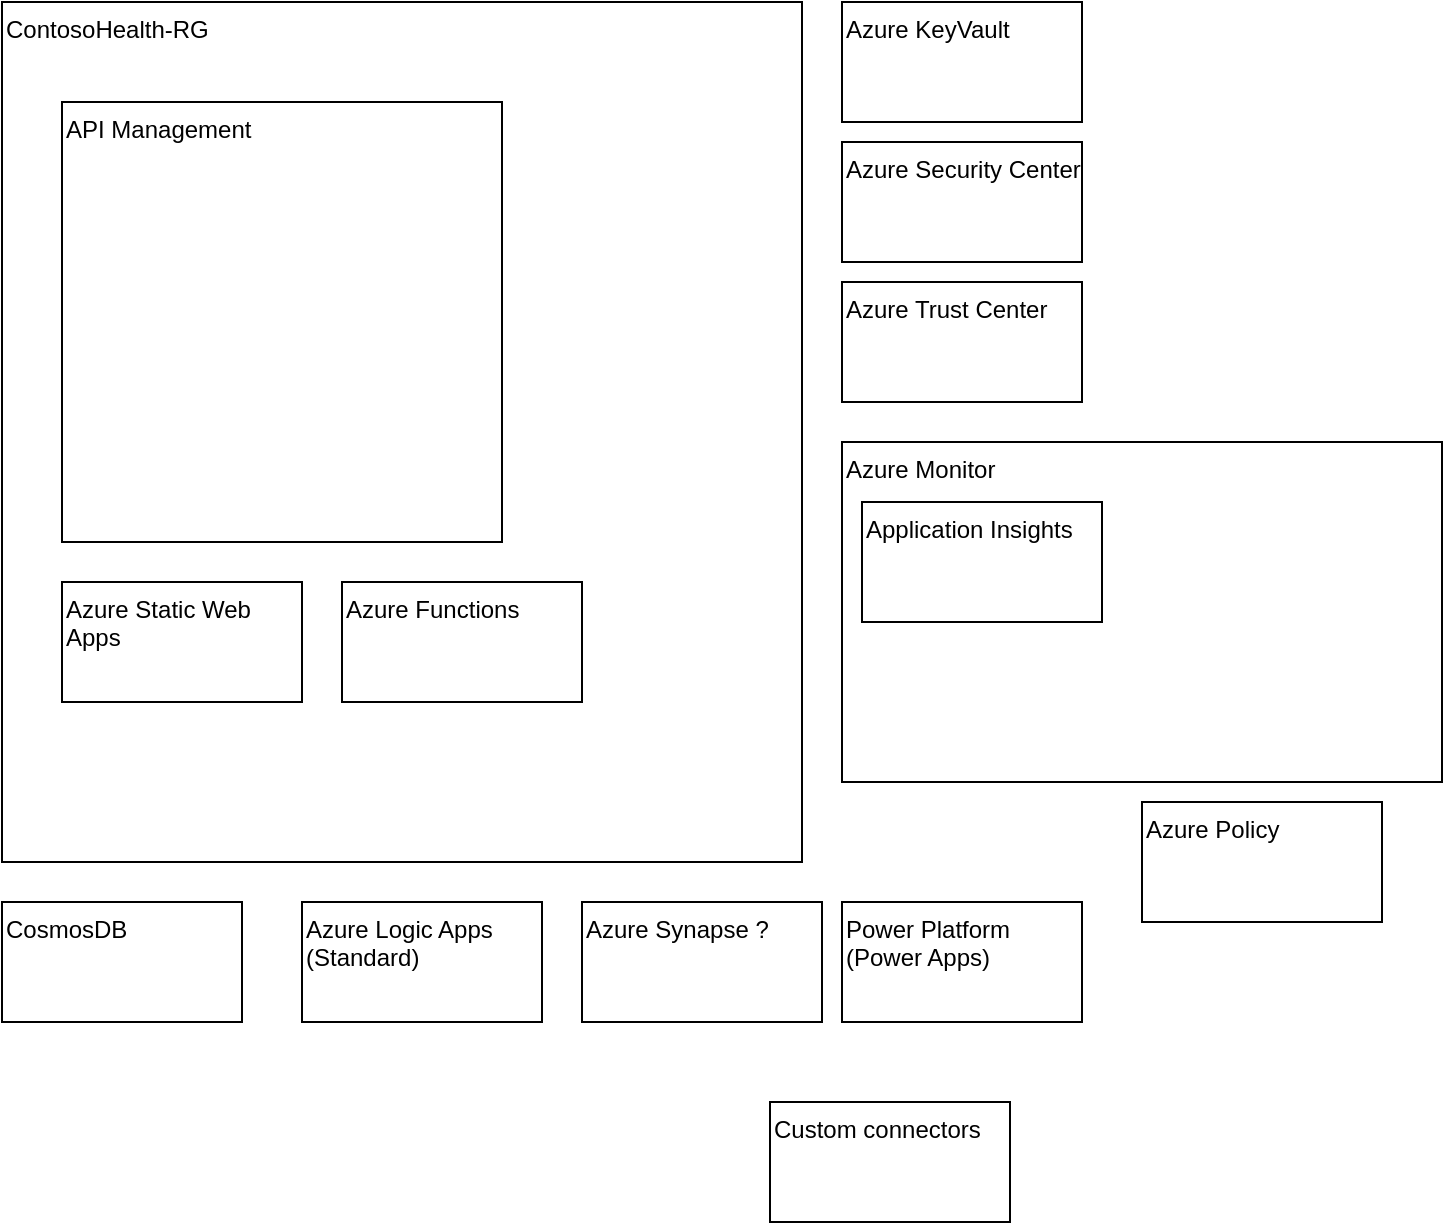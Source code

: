 <mxfile version="15.5.5" type="github">
  <diagram id="YL74b-OvVkHfxXyotu0a" name="Page-1">
    <mxGraphModel dx="1164" dy="859" grid="1" gridSize="10" guides="1" tooltips="1" connect="1" arrows="1" fold="1" page="1" pageScale="1" pageWidth="827" pageHeight="1169" math="0" shadow="0">
      <root>
        <mxCell id="0" />
        <mxCell id="1" parent="0" />
        <mxCell id="Dwtq7noT_pBlv85I4lxH-1" value="ContosoHealth-RG" style="rounded=0;whiteSpace=wrap;html=1;align=left;verticalAlign=top;" vertex="1" parent="1">
          <mxGeometry x="30" y="50" width="400" height="430" as="geometry" />
        </mxCell>
        <mxCell id="Dwtq7noT_pBlv85I4lxH-2" value="API Management" style="whiteSpace=wrap;html=1;aspect=fixed;verticalAlign=top;align=left;" vertex="1" parent="1">
          <mxGeometry x="60" y="100" width="220" height="220" as="geometry" />
        </mxCell>
        <mxCell id="Dwtq7noT_pBlv85I4lxH-4" value="Azure Static Web Apps" style="rounded=0;whiteSpace=wrap;html=1;align=left;verticalAlign=top;" vertex="1" parent="1">
          <mxGeometry x="60" y="340" width="120" height="60" as="geometry" />
        </mxCell>
        <mxCell id="Dwtq7noT_pBlv85I4lxH-5" value="Azure Functions" style="rounded=0;whiteSpace=wrap;html=1;align=left;verticalAlign=top;" vertex="1" parent="1">
          <mxGeometry x="200" y="340" width="120" height="60" as="geometry" />
        </mxCell>
        <mxCell id="Dwtq7noT_pBlv85I4lxH-6" value="Azure KeyVault" style="rounded=0;whiteSpace=wrap;html=1;align=left;verticalAlign=top;" vertex="1" parent="1">
          <mxGeometry x="450" y="50" width="120" height="60" as="geometry" />
        </mxCell>
        <mxCell id="Dwtq7noT_pBlv85I4lxH-10" value="Azure Monitor&lt;br&gt;" style="rounded=0;whiteSpace=wrap;html=1;align=left;verticalAlign=top;" vertex="1" parent="1">
          <mxGeometry x="450" y="270" width="300" height="170" as="geometry" />
        </mxCell>
        <mxCell id="Dwtq7noT_pBlv85I4lxH-7" value="Azure Security Center" style="rounded=0;whiteSpace=wrap;html=1;align=left;verticalAlign=top;" vertex="1" parent="1">
          <mxGeometry x="450" y="120" width="120" height="60" as="geometry" />
        </mxCell>
        <mxCell id="Dwtq7noT_pBlv85I4lxH-8" value="Azure Trust Center" style="rounded=0;whiteSpace=wrap;html=1;align=left;verticalAlign=top;" vertex="1" parent="1">
          <mxGeometry x="450" y="190" width="120" height="60" as="geometry" />
        </mxCell>
        <mxCell id="Dwtq7noT_pBlv85I4lxH-3" value="Application Insights" style="rounded=0;whiteSpace=wrap;html=1;align=left;verticalAlign=top;" vertex="1" parent="1">
          <mxGeometry x="460" y="300" width="120" height="60" as="geometry" />
        </mxCell>
        <mxCell id="Dwtq7noT_pBlv85I4lxH-11" value="Azure Policy&lt;br&gt;" style="rounded=0;whiteSpace=wrap;html=1;align=left;verticalAlign=top;" vertex="1" parent="1">
          <mxGeometry x="600" y="450" width="120" height="60" as="geometry" />
        </mxCell>
        <mxCell id="Dwtq7noT_pBlv85I4lxH-12" value="Power Platform (Power Apps)" style="rounded=0;whiteSpace=wrap;html=1;align=left;verticalAlign=top;" vertex="1" parent="1">
          <mxGeometry x="450" y="500" width="120" height="60" as="geometry" />
        </mxCell>
        <mxCell id="Dwtq7noT_pBlv85I4lxH-13" value="CosmosDB" style="rounded=0;whiteSpace=wrap;html=1;align=left;verticalAlign=top;" vertex="1" parent="1">
          <mxGeometry x="30" y="500" width="120" height="60" as="geometry" />
        </mxCell>
        <mxCell id="Dwtq7noT_pBlv85I4lxH-14" value="Azure Synapse ?" style="rounded=0;whiteSpace=wrap;html=1;align=left;verticalAlign=top;" vertex="1" parent="1">
          <mxGeometry x="320" y="500" width="120" height="60" as="geometry" />
        </mxCell>
        <mxCell id="Dwtq7noT_pBlv85I4lxH-15" value="Azure Logic Apps&lt;br&gt;(Standard)" style="rounded=0;whiteSpace=wrap;html=1;align=left;verticalAlign=top;" vertex="1" parent="1">
          <mxGeometry x="180" y="500" width="120" height="60" as="geometry" />
        </mxCell>
        <mxCell id="Dwtq7noT_pBlv85I4lxH-16" value="Custom connectors&lt;br&gt;" style="rounded=0;whiteSpace=wrap;html=1;align=left;verticalAlign=top;" vertex="1" parent="1">
          <mxGeometry x="414" y="600" width="120" height="60" as="geometry" />
        </mxCell>
      </root>
    </mxGraphModel>
  </diagram>
</mxfile>
